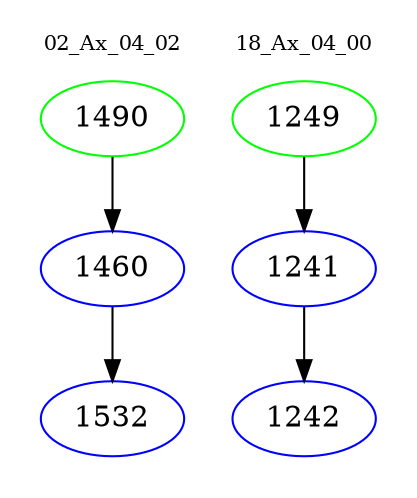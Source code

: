 digraph{
subgraph cluster_0 {
color = white
label = "02_Ax_04_02";
fontsize=10;
T0_1490 [label="1490", color="green"]
T0_1490 -> T0_1460 [color="black"]
T0_1460 [label="1460", color="blue"]
T0_1460 -> T0_1532 [color="black"]
T0_1532 [label="1532", color="blue"]
}
subgraph cluster_1 {
color = white
label = "18_Ax_04_00";
fontsize=10;
T1_1249 [label="1249", color="green"]
T1_1249 -> T1_1241 [color="black"]
T1_1241 [label="1241", color="blue"]
T1_1241 -> T1_1242 [color="black"]
T1_1242 [label="1242", color="blue"]
}
}
